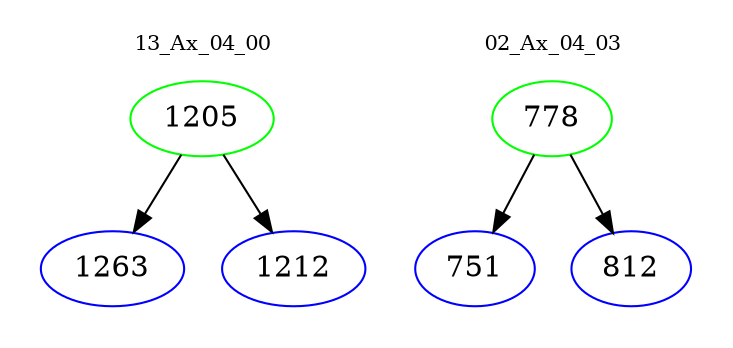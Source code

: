 digraph{
subgraph cluster_0 {
color = white
label = "13_Ax_04_00";
fontsize=10;
T0_1205 [label="1205", color="green"]
T0_1205 -> T0_1263 [color="black"]
T0_1263 [label="1263", color="blue"]
T0_1205 -> T0_1212 [color="black"]
T0_1212 [label="1212", color="blue"]
}
subgraph cluster_1 {
color = white
label = "02_Ax_04_03";
fontsize=10;
T1_778 [label="778", color="green"]
T1_778 -> T1_751 [color="black"]
T1_751 [label="751", color="blue"]
T1_778 -> T1_812 [color="black"]
T1_812 [label="812", color="blue"]
}
}

